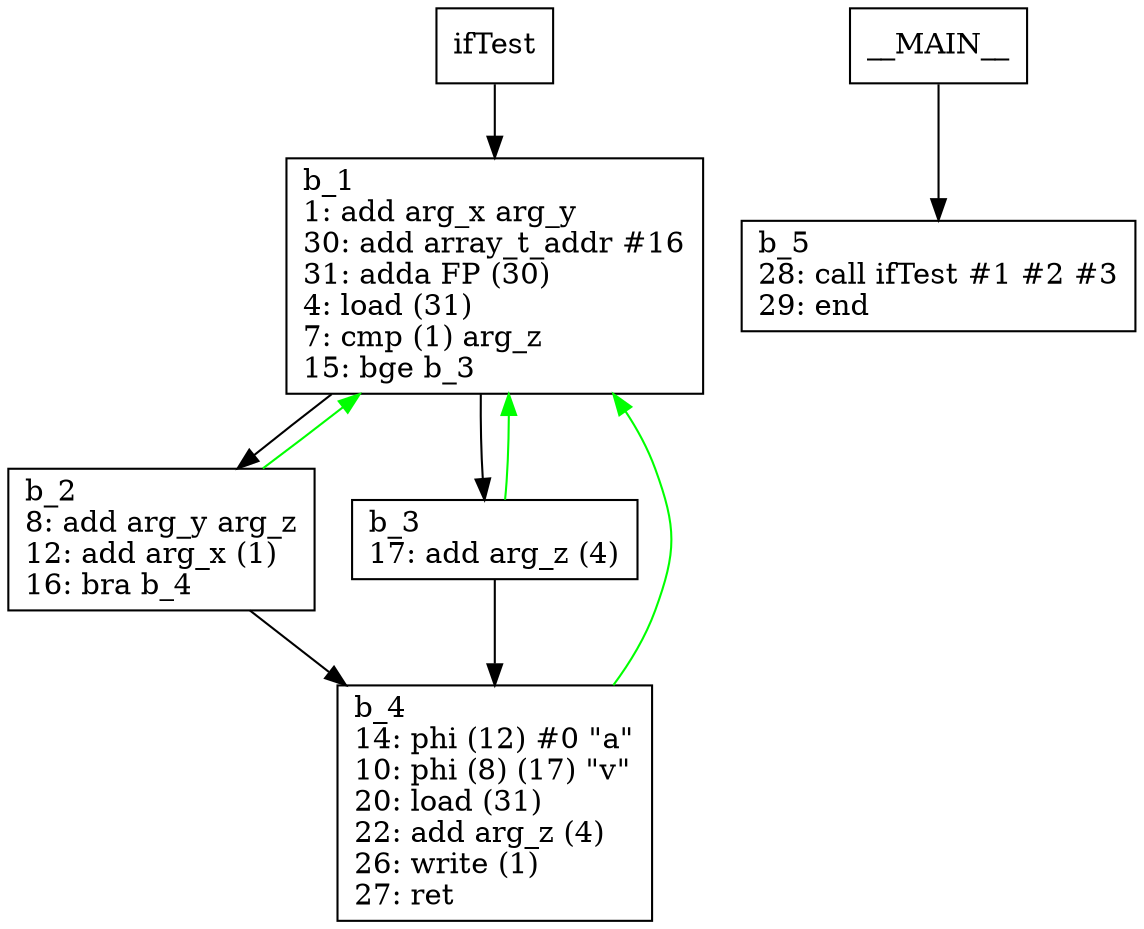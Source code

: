 digraph Computation {
node [shape=box];
ifTest -> b_1;
b_1 [label="b_1\l1: add arg_x arg_y\l30: add array_t_addr #16\l31: adda FP (30)\l4: load (31)\l7: cmp (1) arg_z\l15: bge b_3\l"]
b_1 -> b_2;
b_2 [label="b_2\l8: add arg_y arg_z\l12: add arg_x (1)\l16: bra b_4\l"]
b_2 -> b_4;
b_4 [label="b_4\l14: phi (12) #0 \"a\"\l10: phi (8) (17) \"v\"\l20: load (31)\l22: add arg_z (4)\l26: write (1)\l27: ret \l"]
b_4 -> b_1[color="green"];
b_2 -> b_1[color="green"];
b_1 -> b_3;
b_3 [label="b_3\l17: add arg_z (4)\l"]
b_3 -> b_4;
b_3 -> b_1[color="green"];
__MAIN__ -> b_5;
b_5 [label="b_5\l28: call ifTest #1 #2 #3\l29: end\l"]
}
